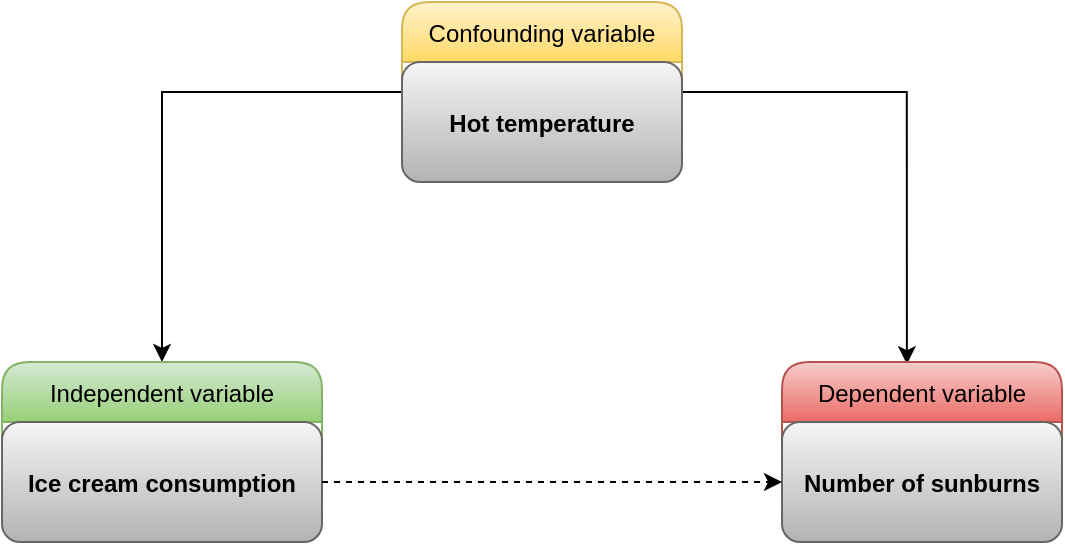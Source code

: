 <mxfile version="16.1.2" type="device" pages="2"><diagram id="XqJPQ5vpAYoZRym8xVSw" name="conceptual model"><mxGraphModel dx="540" dy="989" grid="1" gridSize="10" guides="1" tooltips="1" connect="1" arrows="1" fold="1" page="1" pageScale="1" pageWidth="850" pageHeight="1100" math="0" shadow="0"><root><mxCell id="0"/><mxCell id="1" parent="0"/><mxCell id="Wii6vpvOFymhNf5Eeq4l-16" style="edgeStyle=orthogonalEdgeStyle;rounded=0;orthogonalLoop=1;jettySize=auto;html=1;" edge="1" parent="1" source="Wii6vpvOFymhNf5Eeq4l-4" target="Wii6vpvOFymhNf5Eeq4l-12"><mxGeometry relative="1" as="geometry"/></mxCell><mxCell id="Wii6vpvOFymhNf5Eeq4l-17" style="edgeStyle=orthogonalEdgeStyle;rounded=0;orthogonalLoop=1;jettySize=auto;html=1;entryX=0.446;entryY=0.012;entryDx=0;entryDy=0;entryPerimeter=0;" edge="1" parent="1" source="Wii6vpvOFymhNf5Eeq4l-4" target="Wii6vpvOFymhNf5Eeq4l-14"><mxGeometry relative="1" as="geometry"><mxPoint x="580" y="200" as="targetPoint"/></mxGeometry></mxCell><mxCell id="Wii6vpvOFymhNf5Eeq4l-4" value="Confounding variable" style="swimlane;fontStyle=0;childLayout=stackLayout;horizontal=1;startSize=30;horizontalStack=0;resizeParent=1;resizeParentMax=0;resizeLast=0;collapsible=1;marginBottom=0;rounded=1;shadow=0;glass=0;labelBackgroundColor=none;labelBorderColor=none;sketch=0;fillColor=#fff2cc;gradientColor=#ffd966;strokeColor=#d6b656;" vertex="1" parent="1"><mxGeometry x="310" y="50" width="140" height="90" as="geometry"/></mxCell><mxCell id="Wii6vpvOFymhNf5Eeq4l-7" value="Hot temperature" style="text;align=center;verticalAlign=middle;spacingLeft=4;spacingRight=4;overflow=hidden;points=[[0,0.5],[1,0.5]];portConstraint=eastwest;rotatable=0;rounded=1;shadow=0;glass=0;labelBackgroundColor=none;labelBorderColor=none;sketch=0;fontStyle=1;fillColor=#f5f5f5;gradientColor=#b3b3b3;strokeColor=#666666;" vertex="1" parent="Wii6vpvOFymhNf5Eeq4l-4"><mxGeometry y="30" width="140" height="60" as="geometry"/></mxCell><mxCell id="Wii6vpvOFymhNf5Eeq4l-12" value="Independent variable" style="swimlane;fontStyle=0;childLayout=stackLayout;horizontal=1;startSize=30;horizontalStack=0;resizeParent=1;resizeParentMax=0;resizeLast=0;collapsible=1;marginBottom=0;rounded=1;shadow=0;glass=0;labelBackgroundColor=none;labelBorderColor=none;sketch=0;fillColor=#d5e8d4;gradientColor=#97d077;strokeColor=#82b366;" vertex="1" parent="1"><mxGeometry x="110" y="230" width="160" height="90" as="geometry"/></mxCell><mxCell id="Wii6vpvOFymhNf5Eeq4l-13" value="Ice cream consumption" style="text;strokeColor=#666666;fillColor=#f5f5f5;align=center;verticalAlign=middle;spacingLeft=4;spacingRight=4;overflow=hidden;points=[[0,0.5],[1,0.5]];portConstraint=eastwest;rotatable=0;rounded=1;shadow=0;glass=0;labelBackgroundColor=none;labelBorderColor=none;sketch=0;gradientColor=#b3b3b3;fontStyle=1" vertex="1" parent="Wii6vpvOFymhNf5Eeq4l-12"><mxGeometry y="30" width="160" height="60" as="geometry"/></mxCell><mxCell id="Wii6vpvOFymhNf5Eeq4l-14" value="Dependent variable" style="swimlane;fontStyle=0;childLayout=stackLayout;horizontal=1;startSize=30;horizontalStack=0;resizeParent=1;resizeParentMax=0;resizeLast=0;collapsible=1;marginBottom=0;rounded=1;shadow=0;glass=0;labelBackgroundColor=none;labelBorderColor=none;sketch=0;fillColor=#f8cecc;gradientColor=#ea6b66;strokeColor=#b85450;" vertex="1" parent="1"><mxGeometry x="500" y="230" width="140" height="90" as="geometry"/></mxCell><mxCell id="Wii6vpvOFymhNf5Eeq4l-15" value="Number of sunburns" style="text;strokeColor=#666666;fillColor=#f5f5f5;align=center;verticalAlign=middle;spacingLeft=4;spacingRight=4;overflow=hidden;points=[[0,0.5],[1,0.5]];portConstraint=eastwest;rotatable=0;rounded=1;shadow=0;glass=0;labelBackgroundColor=none;labelBorderColor=none;sketch=0;gradientColor=#b3b3b3;fontStyle=1" vertex="1" parent="Wii6vpvOFymhNf5Eeq4l-14"><mxGeometry y="30" width="140" height="60" as="geometry"/></mxCell><mxCell id="Wii6vpvOFymhNf5Eeq4l-18" style="edgeStyle=orthogonalEdgeStyle;rounded=0;orthogonalLoop=1;jettySize=auto;html=1;entryX=0;entryY=0.5;entryDx=0;entryDy=0;dashed=1;" edge="1" parent="1" source="Wii6vpvOFymhNf5Eeq4l-13" target="Wii6vpvOFymhNf5Eeq4l-15"><mxGeometry relative="1" as="geometry"/></mxCell></root></mxGraphModel></diagram><diagram id="1fO97HJYEErnMIB3BWZl" name="cocoa cognition"><mxGraphModel dx="486" dy="890" grid="1" gridSize="10" guides="1" tooltips="1" connect="1" arrows="1" fold="1" page="1" pageScale="1" pageWidth="850" pageHeight="1100" math="0" shadow="0"><root><mxCell id="7cbjhMdN6BVq2N5Lx2An-0"/><mxCell id="7cbjhMdN6BVq2N5Lx2An-1" parent="7cbjhMdN6BVq2N5Lx2An-0"/><mxCell id="gS1E4l3oJSf94aaaZO9--0" style="edgeStyle=orthogonalEdgeStyle;rounded=0;orthogonalLoop=1;jettySize=auto;html=1;" edge="1" parent="7cbjhMdN6BVq2N5Lx2An-1" source="gS1E4l3oJSf94aaaZO9--2" target="gS1E4l3oJSf94aaaZO9--4"><mxGeometry relative="1" as="geometry"/></mxCell><mxCell id="gS1E4l3oJSf94aaaZO9--1" style="edgeStyle=orthogonalEdgeStyle;rounded=0;orthogonalLoop=1;jettySize=auto;html=1;entryX=0.446;entryY=0.012;entryDx=0;entryDy=0;entryPerimeter=0;" edge="1" parent="7cbjhMdN6BVq2N5Lx2An-1" source="gS1E4l3oJSf94aaaZO9--2" target="gS1E4l3oJSf94aaaZO9--6"><mxGeometry relative="1" as="geometry"><mxPoint x="580" y="200" as="targetPoint"/></mxGeometry></mxCell><mxCell id="gS1E4l3oJSf94aaaZO9--2" value="Confounding variable" style="swimlane;fontStyle=0;childLayout=stackLayout;horizontal=1;startSize=30;horizontalStack=0;resizeParent=1;resizeParentMax=0;resizeLast=0;collapsible=1;marginBottom=0;rounded=1;shadow=0;glass=0;labelBackgroundColor=none;labelBorderColor=none;sketch=0;fillColor=#fff2cc;gradientColor=#ffd966;strokeColor=#d6b656;" vertex="1" parent="7cbjhMdN6BVq2N5Lx2An-1"><mxGeometry x="310" y="50" width="140" height="90" as="geometry"/></mxCell><mxCell id="gS1E4l3oJSf94aaaZO9--3" value="Country Wealth" style="text;align=center;verticalAlign=middle;spacingLeft=4;spacingRight=4;overflow=hidden;points=[[0,0.5],[1,0.5]];portConstraint=eastwest;rotatable=0;rounded=1;shadow=0;glass=0;labelBackgroundColor=none;labelBorderColor=none;sketch=0;fontStyle=1;fillColor=#f5f5f5;gradientColor=#b3b3b3;strokeColor=#666666;" vertex="1" parent="gS1E4l3oJSf94aaaZO9--2"><mxGeometry y="30" width="140" height="60" as="geometry"/></mxCell><mxCell id="gS1E4l3oJSf94aaaZO9--4" value="Independent variable" style="swimlane;fontStyle=0;childLayout=stackLayout;horizontal=1;startSize=30;horizontalStack=0;resizeParent=1;resizeParentMax=0;resizeLast=0;collapsible=1;marginBottom=0;rounded=1;shadow=0;glass=0;labelBackgroundColor=none;labelBorderColor=none;sketch=0;fillColor=#d5e8d4;gradientColor=#97d077;strokeColor=#82b366;" vertex="1" parent="7cbjhMdN6BVq2N5Lx2An-1"><mxGeometry x="110" y="230" width="160" height="90" as="geometry"/></mxCell><mxCell id="gS1E4l3oJSf94aaaZO9--5" value="Chocolate consumption" style="text;strokeColor=#666666;fillColor=#f5f5f5;align=center;verticalAlign=middle;spacingLeft=4;spacingRight=4;overflow=hidden;points=[[0,0.5],[1,0.5]];portConstraint=eastwest;rotatable=0;rounded=1;shadow=0;glass=0;labelBackgroundColor=none;labelBorderColor=none;sketch=0;gradientColor=#b3b3b3;fontStyle=1" vertex="1" parent="gS1E4l3oJSf94aaaZO9--4"><mxGeometry y="30" width="160" height="60" as="geometry"/></mxCell><mxCell id="gS1E4l3oJSf94aaaZO9--6" value="Dependent variable" style="swimlane;fontStyle=0;childLayout=stackLayout;horizontal=1;startSize=30;horizontalStack=0;resizeParent=1;resizeParentMax=0;resizeLast=0;collapsible=1;marginBottom=0;rounded=1;shadow=0;glass=0;labelBackgroundColor=none;labelBorderColor=none;sketch=0;fillColor=#f8cecc;gradientColor=#ea6b66;strokeColor=#b85450;" vertex="1" parent="7cbjhMdN6BVq2N5Lx2An-1"><mxGeometry x="500" y="230" width="140" height="90" as="geometry"/></mxCell><mxCell id="gS1E4l3oJSf94aaaZO9--7" value="Nobel laureate ratio" style="text;strokeColor=#666666;fillColor=#f5f5f5;align=center;verticalAlign=middle;spacingLeft=4;spacingRight=4;overflow=hidden;points=[[0,0.5],[1,0.5]];portConstraint=eastwest;rotatable=0;rounded=1;shadow=0;glass=0;labelBackgroundColor=none;labelBorderColor=none;sketch=0;gradientColor=#b3b3b3;fontStyle=1" vertex="1" parent="gS1E4l3oJSf94aaaZO9--6"><mxGeometry y="30" width="140" height="60" as="geometry"/></mxCell><mxCell id="gS1E4l3oJSf94aaaZO9--8" style="edgeStyle=orthogonalEdgeStyle;rounded=0;orthogonalLoop=1;jettySize=auto;html=1;entryX=0;entryY=0.5;entryDx=0;entryDy=0;dashed=1;" edge="1" parent="7cbjhMdN6BVq2N5Lx2An-1" source="gS1E4l3oJSf94aaaZO9--5" target="gS1E4l3oJSf94aaaZO9--7"><mxGeometry relative="1" as="geometry"/></mxCell></root></mxGraphModel></diagram></mxfile>